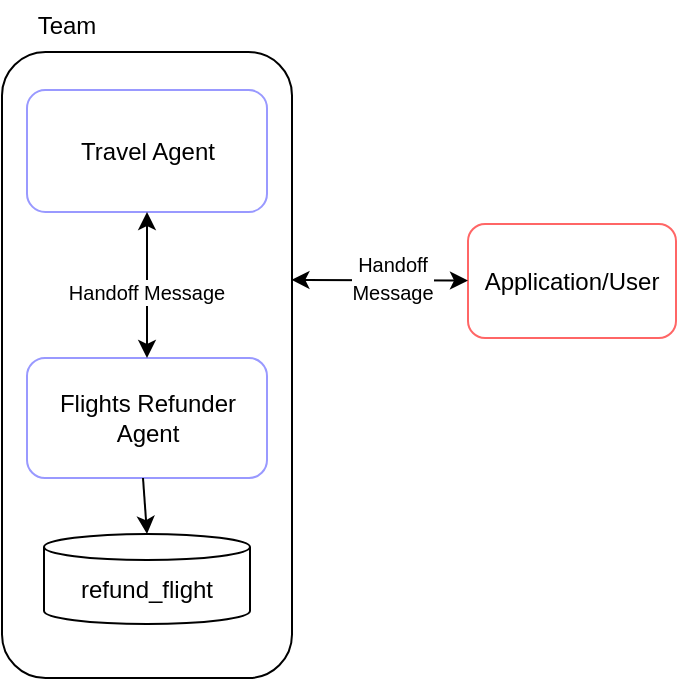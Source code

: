 <mxfile version="24.8.6">
  <diagram name="Page-1" id="y5g9oLqhGPSVJRIakE2-">
    <mxGraphModel dx="1543" dy="747" grid="0" gridSize="10" guides="1" tooltips="1" connect="1" arrows="1" fold="1" page="1" pageScale="1" pageWidth="2050" pageHeight="2000" math="0" shadow="0">
      <root>
        <mxCell id="0" />
        <mxCell id="1" parent="0" />
        <mxCell id="pQ48hnmP3BsQIGEezLn9-3" value="Application/User" style="rounded=1;whiteSpace=wrap;html=1;strokeColor=#FF6666;gradientColor=default;fillColor=none;" parent="1" vertex="1">
          <mxGeometry x="780" y="239" width="104" height="57" as="geometry" />
        </mxCell>
        <mxCell id="ICtxptakJxyu4_XYJ3g6-9" value="Team" style="text;html=1;align=center;verticalAlign=middle;resizable=0;points=[];autosize=1;strokeColor=none;fillColor=none;" parent="1" vertex="1">
          <mxGeometry x="555" y="127" width="47" height="26" as="geometry" />
        </mxCell>
        <mxCell id="ICtxptakJxyu4_XYJ3g6-14" value="" style="rounded=1;whiteSpace=wrap;html=1;" parent="1" vertex="1">
          <mxGeometry x="547" y="153" width="145" height="313" as="geometry" />
        </mxCell>
        <mxCell id="ICtxptakJxyu4_XYJ3g6-15" value="Travel Agent" style="rounded=1;whiteSpace=wrap;html=1;strokeColor=#9999FF;gradientColor=default;fillColor=none;" parent="1" vertex="1">
          <mxGeometry x="559.5" y="172" width="120" height="61" as="geometry" />
        </mxCell>
        <mxCell id="ICtxptakJxyu4_XYJ3g6-16" value="&lt;div&gt;&lt;span data-darkreader-inline-bgcolor=&quot;&quot; style=&quot;background-color: initial; --darkreader-inline-bgcolor: initial;&quot;&gt;Flights Refunder Agent&lt;/span&gt;&lt;/div&gt;" style="rounded=1;whiteSpace=wrap;html=1;strokeColor=#9999FF;gradientColor=default;fillColor=none;" parent="1" vertex="1">
          <mxGeometry x="559.5" y="306" width="120" height="60" as="geometry" />
        </mxCell>
        <mxCell id="ICtxptakJxyu4_XYJ3g6-17" value="" style="endArrow=classic;startArrow=classic;html=1;rounded=0;entryX=0.5;entryY=1;entryDx=0;entryDy=0;" parent="1" source="ICtxptakJxyu4_XYJ3g6-16" target="ICtxptakJxyu4_XYJ3g6-15" edge="1">
          <mxGeometry width="50" height="50" relative="1" as="geometry">
            <mxPoint x="657.5" y="352" as="sourcePoint" />
            <mxPoint x="707.5" y="302" as="targetPoint" />
          </mxGeometry>
        </mxCell>
        <mxCell id="ICtxptakJxyu4_XYJ3g6-18" value="&lt;font style=&quot;font-size: 10px;&quot;&gt;Handoff Message&lt;/font&gt;" style="edgeLabel;html=1;align=center;verticalAlign=middle;resizable=0;points=[];" parent="ICtxptakJxyu4_XYJ3g6-17" vertex="1" connectable="0">
          <mxGeometry x="-0.065" y="1" relative="1" as="geometry">
            <mxPoint y="1" as="offset" />
          </mxGeometry>
        </mxCell>
        <mxCell id="ICtxptakJxyu4_XYJ3g6-19" value="refund_flight" style="shape=cylinder3;whiteSpace=wrap;html=1;boundedLbl=1;backgroundOutline=1;size=6.5;" parent="1" vertex="1">
          <mxGeometry x="568" y="394" width="103" height="45" as="geometry" />
        </mxCell>
        <mxCell id="ICtxptakJxyu4_XYJ3g6-20" value="" style="endArrow=classic;html=1;rounded=0;entryX=0.5;entryY=0;entryDx=0;entryDy=0;entryPerimeter=0;" parent="1" target="ICtxptakJxyu4_XYJ3g6-19" edge="1">
          <mxGeometry width="50" height="50" relative="1" as="geometry">
            <mxPoint x="617.5" y="366" as="sourcePoint" />
            <mxPoint x="667.5" y="316" as="targetPoint" />
          </mxGeometry>
        </mxCell>
        <mxCell id="OCi7m8iZUGjjIboypNOs-2" value="" style="endArrow=classic;startArrow=classic;html=1;rounded=0;exitX=0.998;exitY=0.364;exitDx=0;exitDy=0;exitPerimeter=0;" edge="1" parent="1" source="ICtxptakJxyu4_XYJ3g6-14" target="pQ48hnmP3BsQIGEezLn9-3">
          <mxGeometry width="50" height="50" relative="1" as="geometry">
            <mxPoint x="831" y="372" as="sourcePoint" />
            <mxPoint x="881" y="322" as="targetPoint" />
          </mxGeometry>
        </mxCell>
        <mxCell id="OCi7m8iZUGjjIboypNOs-3" value="&lt;font style=&quot;font-size: 10px;&quot;&gt;Handoff&lt;/font&gt;&lt;div&gt;&lt;font style=&quot;font-size: 10px;&quot;&gt;Message&lt;/font&gt;&lt;/div&gt;" style="edgeLabel;html=1;align=center;verticalAlign=middle;resizable=0;points=[];" vertex="1" connectable="0" parent="OCi7m8iZUGjjIboypNOs-2">
          <mxGeometry x="0.13" y="1" relative="1" as="geometry">
            <mxPoint as="offset" />
          </mxGeometry>
        </mxCell>
      </root>
    </mxGraphModel>
  </diagram>
</mxfile>
